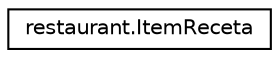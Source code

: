 digraph "Graphical Class Hierarchy"
{
 // LATEX_PDF_SIZE
  edge [fontname="Helvetica",fontsize="10",labelfontname="Helvetica",labelfontsize="10"];
  node [fontname="Helvetica",fontsize="10",shape=record];
  rankdir="LR";
  Node0 [label="restaurant.ItemReceta",height=0.2,width=0.4,color="black", fillcolor="white", style="filled",URL="$classrestaurant_1_1_item_receta.html",tooltip=" "];
}
